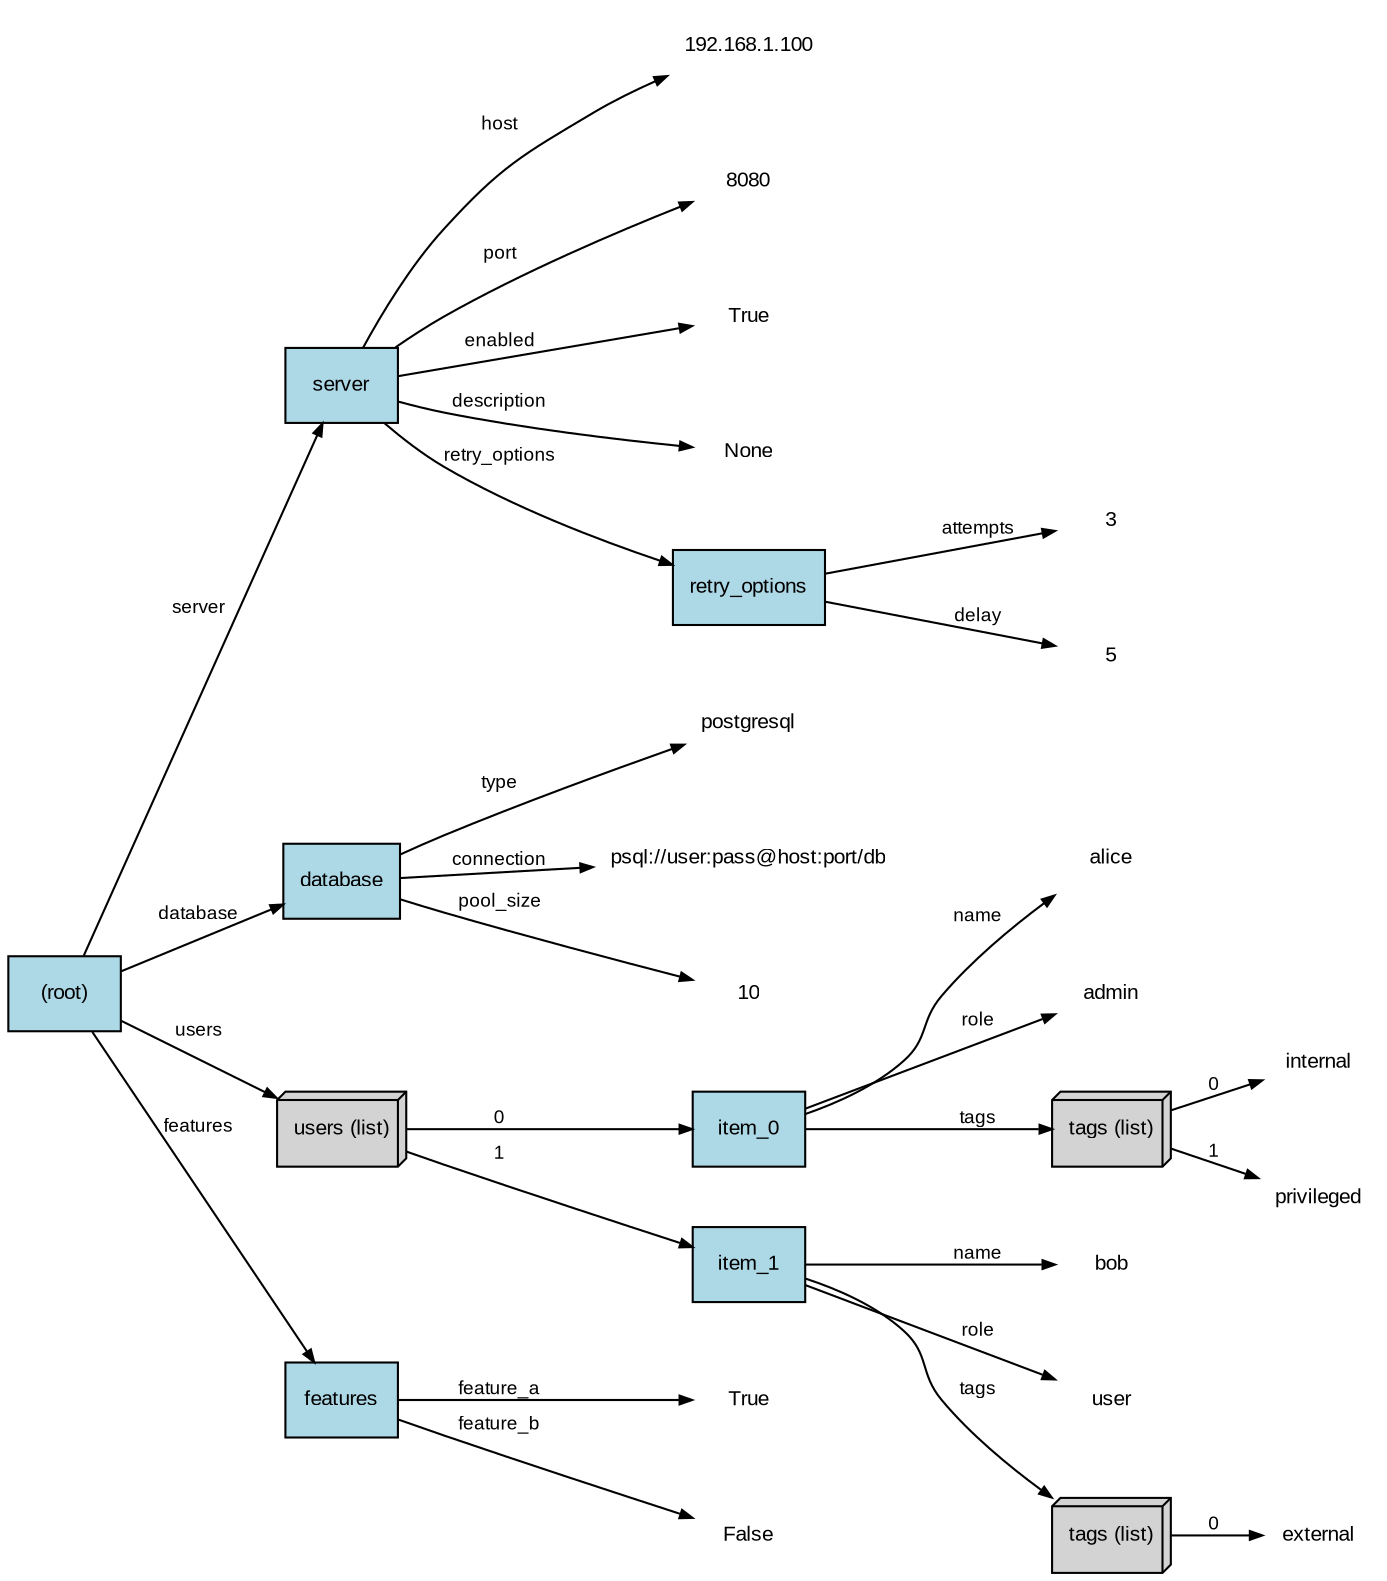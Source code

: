 digraph "example.yaml" {
  rankdir=LR; // Rank direction Left to Right
  graph [fontsize=12, fontname="Arial", labeljust=l, ranksep=0.5, nodesep=0.4];
  node [fontsize=10, fontname="Arial"];
  edge [fontsize=9, fontname="Arial", arrowsize=0.6];
  "root" [label="(root)", shape=box, style=filled, fillcolor=lightblue];
  "root__server" [label="server", shape=box, style=filled, fillcolor=lightblue];
  "root__server__host_value" [label="192.168.1.100", shape=plaintext];
  "root__server" -> "root__server__host_value" [label="host"];
  "root__server__port_value" [label="8080", shape=plaintext];
  "root__server" -> "root__server__port_value" [label="port"];
  "root__server__enabled_value" [label="True", shape=plaintext];
  "root__server" -> "root__server__enabled_value" [label="enabled"];
  "root__server__description_value" [label="None", shape=plaintext];
  "root__server" -> "root__server__description_value" [label="description"];
  "root__server__retry_options" [label="retry_options", shape=box, style=filled, fillcolor=lightblue];
  "root__server__retry_options__attempts_value" [label="3", shape=plaintext];
  "root__server__retry_options" -> "root__server__retry_options__attempts_value" [label="attempts"];
  "root__server__retry_options__delay_value" [label="5", shape=plaintext];
  "root__server__retry_options" -> "root__server__retry_options__delay_value" [label="delay"];
  "root__server" -> "root__server__retry_options" [label="retry_options"];
  "root" -> "root__server" [label="server"];
  "root__database" [label="database", shape=box, style=filled, fillcolor=lightblue];
  "root__database__type_value" [label="postgresql", shape=plaintext];
  "root__database" -> "root__database__type_value" [label="type"];
  "root__database__connection_value" [label="psql://user:pass@host:port/db", shape=plaintext];
  "root__database" -> "root__database__connection_value" [label="connection"];
  "root__database__pool_size_value" [label="10", shape=plaintext];
  "root__database" -> "root__database__pool_size_value" [label="pool_size"];
  "root" -> "root__database" [label="database"];
  "root__users_list" [label="users (list)", shape=box3d, style=filled, fillcolor=lightgrey];
  "root__users_list__item_0" [label="item_0", shape=box, style=filled, fillcolor=lightblue];
  "root__users_list__item_0__name_value" [label="alice", shape=plaintext];
  "root__users_list__item_0" -> "root__users_list__item_0__name_value" [label="name"];
  "root__users_list__item_0__role_value" [label="admin", shape=plaintext];
  "root__users_list__item_0" -> "root__users_list__item_0__role_value" [label="role"];
  "root__users_list__item_0__tags_list" [label="tags (list)", shape=box3d, style=filled, fillcolor=lightgrey];
  "root__users_list__item_0__tags_list__item_0_value" [label="internal", shape=plaintext];
  "root__users_list__item_0__tags_list" -> "root__users_list__item_0__tags_list__item_0_value" [label="0"];
  "root__users_list__item_0__tags_list__item_1_value" [label="privileged", shape=plaintext];
  "root__users_list__item_0__tags_list" -> "root__users_list__item_0__tags_list__item_1_value" [label="1"];
  "root__users_list__item_0" -> "root__users_list__item_0__tags_list" [label="tags"];
  "root__users_list" -> "root__users_list__item_0" [label="0"];
  "root__users_list__item_1" [label="item_1", shape=box, style=filled, fillcolor=lightblue];
  "root__users_list__item_1__name_value" [label="bob", shape=plaintext];
  "root__users_list__item_1" -> "root__users_list__item_1__name_value" [label="name"];
  "root__users_list__item_1__role_value" [label="user", shape=plaintext];
  "root__users_list__item_1" -> "root__users_list__item_1__role_value" [label="role"];
  "root__users_list__item_1__tags_list" [label="tags (list)", shape=box3d, style=filled, fillcolor=lightgrey];
  "root__users_list__item_1__tags_list__item_0_value" [label="external", shape=plaintext];
  "root__users_list__item_1__tags_list" -> "root__users_list__item_1__tags_list__item_0_value" [label="0"];
  "root__users_list__item_1" -> "root__users_list__item_1__tags_list" [label="tags"];
  "root__users_list" -> "root__users_list__item_1" [label="1"];
  "root" -> "root__users_list" [label="users"];
  "root__features" [label="features", shape=box, style=filled, fillcolor=lightblue];
  "root__features__feature_a_value" [label="True", shape=plaintext];
  "root__features" -> "root__features__feature_a_value" [label="feature_a"];
  "root__features__feature_b_value" [label="False", shape=plaintext];
  "root__features" -> "root__features__feature_b_value" [label="feature_b"];
  "root" -> "root__features" [label="features"];
}